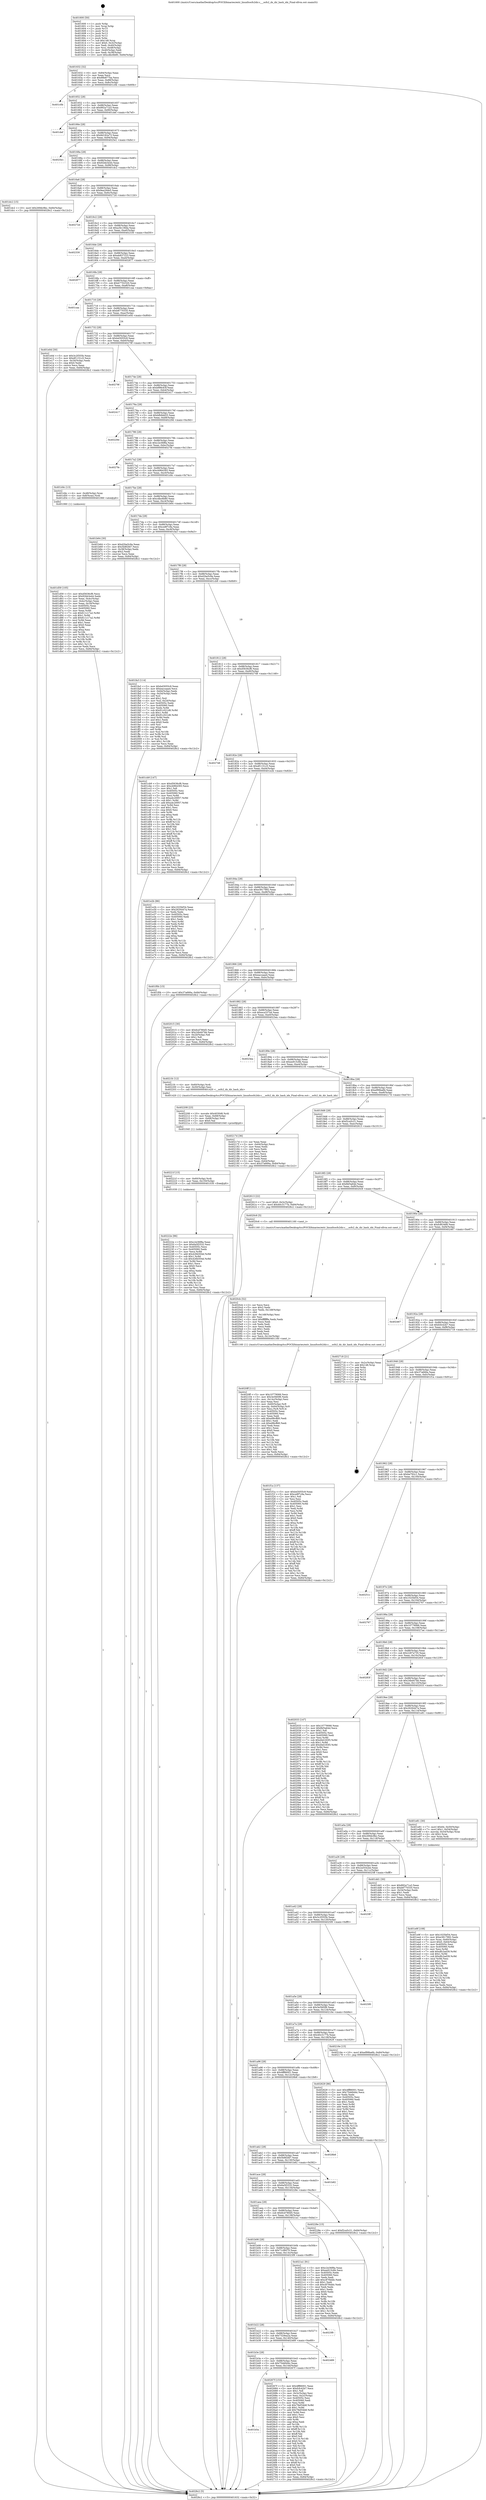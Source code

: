 digraph "0x401600" {
  label = "0x401600 (/mnt/c/Users/mathe/Desktop/tcc/POCII/binaries/extr_linuxfsocfs2dir.c___ocfs2_dx_dir_hash_idx_Final-ollvm.out::main(0))"
  labelloc = "t"
  node[shape=record]

  Entry [label="",width=0.3,height=0.3,shape=circle,fillcolor=black,style=filled]
  "0x401632" [label="{
     0x401632 [32]\l
     | [instrs]\l
     &nbsp;&nbsp;0x401632 \<+6\>: mov -0x84(%rbp),%eax\l
     &nbsp;&nbsp;0x401638 \<+2\>: mov %eax,%ecx\l
     &nbsp;&nbsp;0x40163a \<+6\>: sub $0x88e877ba,%ecx\l
     &nbsp;&nbsp;0x401640 \<+6\>: mov %eax,-0x88(%rbp)\l
     &nbsp;&nbsp;0x401646 \<+6\>: mov %ecx,-0x8c(%rbp)\l
     &nbsp;&nbsp;0x40164c \<+6\>: je 0000000000401c0b \<main+0x60b\>\l
  }"]
  "0x401c0b" [label="{
     0x401c0b\l
  }", style=dashed]
  "0x401652" [label="{
     0x401652 [28]\l
     | [instrs]\l
     &nbsp;&nbsp;0x401652 \<+5\>: jmp 0000000000401657 \<main+0x57\>\l
     &nbsp;&nbsp;0x401657 \<+6\>: mov -0x88(%rbp),%eax\l
     &nbsp;&nbsp;0x40165d \<+5\>: sub $0x892a71a3,%eax\l
     &nbsp;&nbsp;0x401662 \<+6\>: mov %eax,-0x90(%rbp)\l
     &nbsp;&nbsp;0x401668 \<+6\>: je 0000000000401def \<main+0x7ef\>\l
  }"]
  Exit [label="",width=0.3,height=0.3,shape=circle,fillcolor=black,style=filled,peripheries=2]
  "0x401def" [label="{
     0x401def\l
  }", style=dashed]
  "0x40166e" [label="{
     0x40166e [28]\l
     | [instrs]\l
     &nbsp;&nbsp;0x40166e \<+5\>: jmp 0000000000401673 \<main+0x73\>\l
     &nbsp;&nbsp;0x401673 \<+6\>: mov -0x88(%rbp),%eax\l
     &nbsp;&nbsp;0x401679 \<+5\>: sub $0x8d182a73,%eax\l
     &nbsp;&nbsp;0x40167e \<+6\>: mov %eax,-0x94(%rbp)\l
     &nbsp;&nbsp;0x401684 \<+6\>: je 00000000004025e1 \<main+0xfe1\>\l
  }"]
  "0x401b5a" [label="{
     0x401b5a\l
  }", style=dashed]
  "0x4025e1" [label="{
     0x4025e1\l
  }", style=dashed]
  "0x40168a" [label="{
     0x40168a [28]\l
     | [instrs]\l
     &nbsp;&nbsp;0x40168a \<+5\>: jmp 000000000040168f \<main+0x8f\>\l
     &nbsp;&nbsp;0x40168f \<+6\>: mov -0x88(%rbp),%eax\l
     &nbsp;&nbsp;0x401695 \<+5\>: sub $0x92bb3e44,%eax\l
     &nbsp;&nbsp;0x40169a \<+6\>: mov %eax,-0x98(%rbp)\l
     &nbsp;&nbsp;0x4016a0 \<+6\>: je 0000000000401dc2 \<main+0x7c2\>\l
  }"]
  "0x40267f" [label="{
     0x40267f [153]\l
     | [instrs]\l
     &nbsp;&nbsp;0x40267f \<+5\>: mov $0x4ff86001,%eax\l
     &nbsp;&nbsp;0x402684 \<+5\>: mov $0xfcfc42b7,%ecx\l
     &nbsp;&nbsp;0x402689 \<+2\>: mov $0x1,%dl\l
     &nbsp;&nbsp;0x40268b \<+3\>: mov -0x3c(%rbp),%esi\l
     &nbsp;&nbsp;0x40268e \<+3\>: mov %esi,-0x2c(%rbp)\l
     &nbsp;&nbsp;0x402691 \<+7\>: mov 0x40505c,%esi\l
     &nbsp;&nbsp;0x402698 \<+7\>: mov 0x405060,%edi\l
     &nbsp;&nbsp;0x40269f \<+3\>: mov %esi,%r8d\l
     &nbsp;&nbsp;0x4026a2 \<+7\>: sub $0x79ef34b8,%r8d\l
     &nbsp;&nbsp;0x4026a9 \<+4\>: sub $0x1,%r8d\l
     &nbsp;&nbsp;0x4026ad \<+7\>: add $0x79ef34b8,%r8d\l
     &nbsp;&nbsp;0x4026b4 \<+4\>: imul %r8d,%esi\l
     &nbsp;&nbsp;0x4026b8 \<+3\>: and $0x1,%esi\l
     &nbsp;&nbsp;0x4026bb \<+3\>: cmp $0x0,%esi\l
     &nbsp;&nbsp;0x4026be \<+4\>: sete %r9b\l
     &nbsp;&nbsp;0x4026c2 \<+3\>: cmp $0xa,%edi\l
     &nbsp;&nbsp;0x4026c5 \<+4\>: setl %r10b\l
     &nbsp;&nbsp;0x4026c9 \<+3\>: mov %r9b,%r11b\l
     &nbsp;&nbsp;0x4026cc \<+4\>: xor $0xff,%r11b\l
     &nbsp;&nbsp;0x4026d0 \<+3\>: mov %r10b,%bl\l
     &nbsp;&nbsp;0x4026d3 \<+3\>: xor $0xff,%bl\l
     &nbsp;&nbsp;0x4026d6 \<+3\>: xor $0x0,%dl\l
     &nbsp;&nbsp;0x4026d9 \<+3\>: mov %r11b,%r14b\l
     &nbsp;&nbsp;0x4026dc \<+4\>: and $0x0,%r14b\l
     &nbsp;&nbsp;0x4026e0 \<+3\>: and %dl,%r9b\l
     &nbsp;&nbsp;0x4026e3 \<+3\>: mov %bl,%r15b\l
     &nbsp;&nbsp;0x4026e6 \<+4\>: and $0x0,%r15b\l
     &nbsp;&nbsp;0x4026ea \<+3\>: and %dl,%r10b\l
     &nbsp;&nbsp;0x4026ed \<+3\>: or %r9b,%r14b\l
     &nbsp;&nbsp;0x4026f0 \<+3\>: or %r10b,%r15b\l
     &nbsp;&nbsp;0x4026f3 \<+3\>: xor %r15b,%r14b\l
     &nbsp;&nbsp;0x4026f6 \<+3\>: or %bl,%r11b\l
     &nbsp;&nbsp;0x4026f9 \<+4\>: xor $0xff,%r11b\l
     &nbsp;&nbsp;0x4026fd \<+3\>: or $0x0,%dl\l
     &nbsp;&nbsp;0x402700 \<+3\>: and %dl,%r11b\l
     &nbsp;&nbsp;0x402703 \<+3\>: or %r11b,%r14b\l
     &nbsp;&nbsp;0x402706 \<+4\>: test $0x1,%r14b\l
     &nbsp;&nbsp;0x40270a \<+3\>: cmovne %ecx,%eax\l
     &nbsp;&nbsp;0x40270d \<+6\>: mov %eax,-0x84(%rbp)\l
     &nbsp;&nbsp;0x402713 \<+5\>: jmp 00000000004028c2 \<main+0x12c2\>\l
  }"]
  "0x401dc2" [label="{
     0x401dc2 [15]\l
     | [instrs]\l
     &nbsp;&nbsp;0x401dc2 \<+10\>: movl $0x269dc9bc,-0x84(%rbp)\l
     &nbsp;&nbsp;0x401dcc \<+5\>: jmp 00000000004028c2 \<main+0x12c2\>\l
  }"]
  "0x4016a6" [label="{
     0x4016a6 [28]\l
     | [instrs]\l
     &nbsp;&nbsp;0x4016a6 \<+5\>: jmp 00000000004016ab \<main+0xab\>\l
     &nbsp;&nbsp;0x4016ab \<+6\>: mov -0x88(%rbp),%eax\l
     &nbsp;&nbsp;0x4016b1 \<+5\>: sub $0x9ea294e5,%eax\l
     &nbsp;&nbsp;0x4016b6 \<+6\>: mov %eax,-0x9c(%rbp)\l
     &nbsp;&nbsp;0x4016bc \<+6\>: je 000000000040272d \<main+0x112d\>\l
  }"]
  "0x401b3e" [label="{
     0x401b3e [28]\l
     | [instrs]\l
     &nbsp;&nbsp;0x401b3e \<+5\>: jmp 0000000000401b43 \<main+0x543\>\l
     &nbsp;&nbsp;0x401b43 \<+6\>: mov -0x88(%rbp),%eax\l
     &nbsp;&nbsp;0x401b49 \<+5\>: sub $0x75dd0d4c,%eax\l
     &nbsp;&nbsp;0x401b4e \<+6\>: mov %eax,-0x144(%rbp)\l
     &nbsp;&nbsp;0x401b54 \<+6\>: je 000000000040267f \<main+0x107f\>\l
  }"]
  "0x40272d" [label="{
     0x40272d\l
  }", style=dashed]
  "0x4016c2" [label="{
     0x4016c2 [28]\l
     | [instrs]\l
     &nbsp;&nbsp;0x4016c2 \<+5\>: jmp 00000000004016c7 \<main+0xc7\>\l
     &nbsp;&nbsp;0x4016c7 \<+6\>: mov -0x88(%rbp),%eax\l
     &nbsp;&nbsp;0x4016cd \<+5\>: sub $0xa3b136da,%eax\l
     &nbsp;&nbsp;0x4016d2 \<+6\>: mov %eax,-0xa0(%rbp)\l
     &nbsp;&nbsp;0x4016d8 \<+6\>: je 0000000000402330 \<main+0xd30\>\l
  }"]
  "0x402489" [label="{
     0x402489\l
  }", style=dashed]
  "0x402330" [label="{
     0x402330\l
  }", style=dashed]
  "0x4016de" [label="{
     0x4016de [28]\l
     | [instrs]\l
     &nbsp;&nbsp;0x4016de \<+5\>: jmp 00000000004016e3 \<main+0xe3\>\l
     &nbsp;&nbsp;0x4016e3 \<+6\>: mov -0x88(%rbp),%eax\l
     &nbsp;&nbsp;0x4016e9 \<+5\>: sub $0xab837223,%eax\l
     &nbsp;&nbsp;0x4016ee \<+6\>: mov %eax,-0xa4(%rbp)\l
     &nbsp;&nbsp;0x4016f4 \<+6\>: je 0000000000402877 \<main+0x1277\>\l
  }"]
  "0x401b22" [label="{
     0x401b22 [28]\l
     | [instrs]\l
     &nbsp;&nbsp;0x401b22 \<+5\>: jmp 0000000000401b27 \<main+0x527\>\l
     &nbsp;&nbsp;0x401b27 \<+6\>: mov -0x88(%rbp),%eax\l
     &nbsp;&nbsp;0x401b2d \<+5\>: sub $0x7329ea2a,%eax\l
     &nbsp;&nbsp;0x401b32 \<+6\>: mov %eax,-0x140(%rbp)\l
     &nbsp;&nbsp;0x401b38 \<+6\>: je 0000000000402489 \<main+0xe89\>\l
  }"]
  "0x402877" [label="{
     0x402877\l
  }", style=dashed]
  "0x4016fa" [label="{
     0x4016fa [28]\l
     | [instrs]\l
     &nbsp;&nbsp;0x4016fa \<+5\>: jmp 00000000004016ff \<main+0xff\>\l
     &nbsp;&nbsp;0x4016ff \<+6\>: mov -0x88(%rbp),%eax\l
     &nbsp;&nbsp;0x401705 \<+5\>: sub $0xb7702320,%eax\l
     &nbsp;&nbsp;0x40170a \<+6\>: mov %eax,-0xa8(%rbp)\l
     &nbsp;&nbsp;0x401710 \<+6\>: je 0000000000401caa \<main+0x6aa\>\l
  }"]
  "0x4023f9" [label="{
     0x4023f9\l
  }", style=dashed]
  "0x401caa" [label="{
     0x401caa\l
  }", style=dashed]
  "0x401716" [label="{
     0x401716 [28]\l
     | [instrs]\l
     &nbsp;&nbsp;0x401716 \<+5\>: jmp 000000000040171b \<main+0x11b\>\l
     &nbsp;&nbsp;0x40171b \<+6\>: mov -0x88(%rbp),%eax\l
     &nbsp;&nbsp;0x401721 \<+5\>: sub $0xb8770335,%eax\l
     &nbsp;&nbsp;0x401726 \<+6\>: mov %eax,-0xac(%rbp)\l
     &nbsp;&nbsp;0x40172c \<+6\>: je 0000000000401e0d \<main+0x80d\>\l
  }"]
  "0x40222e" [label="{
     0x40222e [96]\l
     | [instrs]\l
     &nbsp;&nbsp;0x40222e \<+5\>: mov $0xc2e36f8a,%eax\l
     &nbsp;&nbsp;0x402233 \<+5\>: mov $0x6a5f2532,%esi\l
     &nbsp;&nbsp;0x402238 \<+7\>: mov 0x40505c,%ecx\l
     &nbsp;&nbsp;0x40223f \<+7\>: mov 0x405060,%edx\l
     &nbsp;&nbsp;0x402246 \<+3\>: mov %ecx,%r8d\l
     &nbsp;&nbsp;0x402249 \<+7\>: add $0x426b504d,%r8d\l
     &nbsp;&nbsp;0x402250 \<+4\>: sub $0x1,%r8d\l
     &nbsp;&nbsp;0x402254 \<+7\>: sub $0x426b504d,%r8d\l
     &nbsp;&nbsp;0x40225b \<+4\>: imul %r8d,%ecx\l
     &nbsp;&nbsp;0x40225f \<+3\>: and $0x1,%ecx\l
     &nbsp;&nbsp;0x402262 \<+3\>: cmp $0x0,%ecx\l
     &nbsp;&nbsp;0x402265 \<+4\>: sete %r9b\l
     &nbsp;&nbsp;0x402269 \<+3\>: cmp $0xa,%edx\l
     &nbsp;&nbsp;0x40226c \<+4\>: setl %r10b\l
     &nbsp;&nbsp;0x402270 \<+3\>: mov %r9b,%r11b\l
     &nbsp;&nbsp;0x402273 \<+3\>: and %r10b,%r11b\l
     &nbsp;&nbsp;0x402276 \<+3\>: xor %r10b,%r9b\l
     &nbsp;&nbsp;0x402279 \<+3\>: or %r9b,%r11b\l
     &nbsp;&nbsp;0x40227c \<+4\>: test $0x1,%r11b\l
     &nbsp;&nbsp;0x402280 \<+3\>: cmovne %esi,%eax\l
     &nbsp;&nbsp;0x402283 \<+6\>: mov %eax,-0x84(%rbp)\l
     &nbsp;&nbsp;0x402289 \<+5\>: jmp 00000000004028c2 \<main+0x12c2\>\l
  }"]
  "0x401e0d" [label="{
     0x401e0d [30]\l
     | [instrs]\l
     &nbsp;&nbsp;0x401e0d \<+5\>: mov $0x3c2f355b,%eax\l
     &nbsp;&nbsp;0x401e12 \<+5\>: mov $0xdf1151c5,%ecx\l
     &nbsp;&nbsp;0x401e17 \<+3\>: mov -0x34(%rbp),%edx\l
     &nbsp;&nbsp;0x401e1a \<+3\>: cmp $0x0,%edx\l
     &nbsp;&nbsp;0x401e1d \<+3\>: cmove %ecx,%eax\l
     &nbsp;&nbsp;0x401e20 \<+6\>: mov %eax,-0x84(%rbp)\l
     &nbsp;&nbsp;0x401e26 \<+5\>: jmp 00000000004028c2 \<main+0x12c2\>\l
  }"]
  "0x401732" [label="{
     0x401732 [28]\l
     | [instrs]\l
     &nbsp;&nbsp;0x401732 \<+5\>: jmp 0000000000401737 \<main+0x137\>\l
     &nbsp;&nbsp;0x401737 \<+6\>: mov -0x88(%rbp),%eax\l
     &nbsp;&nbsp;0x40173d \<+5\>: sub $0xbd3055c9,%eax\l
     &nbsp;&nbsp;0x401742 \<+6\>: mov %eax,-0xb0(%rbp)\l
     &nbsp;&nbsp;0x401748 \<+6\>: je 000000000040279f \<main+0x119f\>\l
  }"]
  "0x40221f" [label="{
     0x40221f [15]\l
     | [instrs]\l
     &nbsp;&nbsp;0x40221f \<+4\>: mov -0x60(%rbp),%rdi\l
     &nbsp;&nbsp;0x402223 \<+6\>: mov %eax,-0x150(%rbp)\l
     &nbsp;&nbsp;0x402229 \<+5\>: call 0000000000401030 \<free@plt\>\l
     | [calls]\l
     &nbsp;&nbsp;0x401030 \{1\} (unknown)\l
  }"]
  "0x40279f" [label="{
     0x40279f\l
  }", style=dashed]
  "0x40174e" [label="{
     0x40174e [28]\l
     | [instrs]\l
     &nbsp;&nbsp;0x40174e \<+5\>: jmp 0000000000401753 \<main+0x153\>\l
     &nbsp;&nbsp;0x401753 \<+6\>: mov -0x88(%rbp),%eax\l
     &nbsp;&nbsp;0x401759 \<+5\>: sub $0xbf98c63f,%eax\l
     &nbsp;&nbsp;0x40175e \<+6\>: mov %eax,-0xb4(%rbp)\l
     &nbsp;&nbsp;0x401764 \<+6\>: je 0000000000402417 \<main+0xe17\>\l
  }"]
  "0x402208" [label="{
     0x402208 [23]\l
     | [instrs]\l
     &nbsp;&nbsp;0x402208 \<+10\>: movabs $0x4030d6,%rdi\l
     &nbsp;&nbsp;0x402212 \<+3\>: mov %eax,-0x68(%rbp)\l
     &nbsp;&nbsp;0x402215 \<+3\>: mov -0x68(%rbp),%esi\l
     &nbsp;&nbsp;0x402218 \<+2\>: mov $0x0,%al\l
     &nbsp;&nbsp;0x40221a \<+5\>: call 0000000000401040 \<printf@plt\>\l
     | [calls]\l
     &nbsp;&nbsp;0x401040 \{1\} (unknown)\l
  }"]
  "0x402417" [label="{
     0x402417\l
  }", style=dashed]
  "0x40176a" [label="{
     0x40176a [28]\l
     | [instrs]\l
     &nbsp;&nbsp;0x40176a \<+5\>: jmp 000000000040176f \<main+0x16f\>\l
     &nbsp;&nbsp;0x40176f \<+6\>: mov -0x88(%rbp),%eax\l
     &nbsp;&nbsp;0x401775 \<+5\>: sub $0xbfb9dd25,%eax\l
     &nbsp;&nbsp;0x40177a \<+6\>: mov %eax,-0xb8(%rbp)\l
     &nbsp;&nbsp;0x401780 \<+6\>: je 000000000040229d \<main+0xc9d\>\l
  }"]
  "0x401b06" [label="{
     0x401b06 [28]\l
     | [instrs]\l
     &nbsp;&nbsp;0x401b06 \<+5\>: jmp 0000000000401b0b \<main+0x50b\>\l
     &nbsp;&nbsp;0x401b0b \<+6\>: mov -0x88(%rbp),%eax\l
     &nbsp;&nbsp;0x401b11 \<+5\>: sub $0x71cf6070,%eax\l
     &nbsp;&nbsp;0x401b16 \<+6\>: mov %eax,-0x13c(%rbp)\l
     &nbsp;&nbsp;0x401b1c \<+6\>: je 00000000004023f9 \<main+0xdf9\>\l
  }"]
  "0x40229d" [label="{
     0x40229d\l
  }", style=dashed]
  "0x401786" [label="{
     0x401786 [28]\l
     | [instrs]\l
     &nbsp;&nbsp;0x401786 \<+5\>: jmp 000000000040178b \<main+0x18b\>\l
     &nbsp;&nbsp;0x40178b \<+6\>: mov -0x88(%rbp),%eax\l
     &nbsp;&nbsp;0x401791 \<+5\>: sub $0xc2e36f8a,%eax\l
     &nbsp;&nbsp;0x401796 \<+6\>: mov %eax,-0xbc(%rbp)\l
     &nbsp;&nbsp;0x40179c \<+6\>: je 00000000004027fe \<main+0x11fe\>\l
  }"]
  "0x4021a1" [label="{
     0x4021a1 [91]\l
     | [instrs]\l
     &nbsp;&nbsp;0x4021a1 \<+5\>: mov $0xc2e36f8a,%eax\l
     &nbsp;&nbsp;0x4021a6 \<+5\>: mov $0xee915c6b,%ecx\l
     &nbsp;&nbsp;0x4021ab \<+7\>: mov 0x40505c,%edx\l
     &nbsp;&nbsp;0x4021b2 \<+7\>: mov 0x405060,%esi\l
     &nbsp;&nbsp;0x4021b9 \<+2\>: mov %edx,%edi\l
     &nbsp;&nbsp;0x4021bb \<+6\>: add $0xc87f4ddc,%edi\l
     &nbsp;&nbsp;0x4021c1 \<+3\>: sub $0x1,%edi\l
     &nbsp;&nbsp;0x4021c4 \<+6\>: sub $0xc87f4ddc,%edi\l
     &nbsp;&nbsp;0x4021ca \<+3\>: imul %edi,%edx\l
     &nbsp;&nbsp;0x4021cd \<+3\>: and $0x1,%edx\l
     &nbsp;&nbsp;0x4021d0 \<+3\>: cmp $0x0,%edx\l
     &nbsp;&nbsp;0x4021d3 \<+4\>: sete %r8b\l
     &nbsp;&nbsp;0x4021d7 \<+3\>: cmp $0xa,%esi\l
     &nbsp;&nbsp;0x4021da \<+4\>: setl %r9b\l
     &nbsp;&nbsp;0x4021de \<+3\>: mov %r8b,%r10b\l
     &nbsp;&nbsp;0x4021e1 \<+3\>: and %r9b,%r10b\l
     &nbsp;&nbsp;0x4021e4 \<+3\>: xor %r9b,%r8b\l
     &nbsp;&nbsp;0x4021e7 \<+3\>: or %r8b,%r10b\l
     &nbsp;&nbsp;0x4021ea \<+4\>: test $0x1,%r10b\l
     &nbsp;&nbsp;0x4021ee \<+3\>: cmovne %ecx,%eax\l
     &nbsp;&nbsp;0x4021f1 \<+6\>: mov %eax,-0x84(%rbp)\l
     &nbsp;&nbsp;0x4021f7 \<+5\>: jmp 00000000004028c2 \<main+0x12c2\>\l
  }"]
  "0x4027fe" [label="{
     0x4027fe\l
  }", style=dashed]
  "0x4017a2" [label="{
     0x4017a2 [28]\l
     | [instrs]\l
     &nbsp;&nbsp;0x4017a2 \<+5\>: jmp 00000000004017a7 \<main+0x1a7\>\l
     &nbsp;&nbsp;0x4017a7 \<+6\>: mov -0x88(%rbp),%eax\l
     &nbsp;&nbsp;0x4017ad \<+5\>: sub $0xcb964393,%eax\l
     &nbsp;&nbsp;0x4017b2 \<+6\>: mov %eax,-0xc0(%rbp)\l
     &nbsp;&nbsp;0x4017b8 \<+6\>: je 0000000000401d4c \<main+0x74c\>\l
  }"]
  "0x401aea" [label="{
     0x401aea [28]\l
     | [instrs]\l
     &nbsp;&nbsp;0x401aea \<+5\>: jmp 0000000000401aef \<main+0x4ef\>\l
     &nbsp;&nbsp;0x401aef \<+6\>: mov -0x88(%rbp),%eax\l
     &nbsp;&nbsp;0x401af5 \<+5\>: sub $0x6cd780d5,%eax\l
     &nbsp;&nbsp;0x401afa \<+6\>: mov %eax,-0x138(%rbp)\l
     &nbsp;&nbsp;0x401b00 \<+6\>: je 00000000004021a1 \<main+0xba1\>\l
  }"]
  "0x401d4c" [label="{
     0x401d4c [13]\l
     | [instrs]\l
     &nbsp;&nbsp;0x401d4c \<+4\>: mov -0x48(%rbp),%rax\l
     &nbsp;&nbsp;0x401d50 \<+4\>: mov 0x8(%rax),%rdi\l
     &nbsp;&nbsp;0x401d54 \<+5\>: call 0000000000401060 \<atoi@plt\>\l
     | [calls]\l
     &nbsp;&nbsp;0x401060 \{1\} (unknown)\l
  }"]
  "0x4017be" [label="{
     0x4017be [28]\l
     | [instrs]\l
     &nbsp;&nbsp;0x4017be \<+5\>: jmp 00000000004017c3 \<main+0x1c3\>\l
     &nbsp;&nbsp;0x4017c3 \<+6\>: mov -0x88(%rbp),%eax\l
     &nbsp;&nbsp;0x4017c9 \<+5\>: sub $0xcdbc6b80,%eax\l
     &nbsp;&nbsp;0x4017ce \<+6\>: mov %eax,-0xc4(%rbp)\l
     &nbsp;&nbsp;0x4017d4 \<+6\>: je 0000000000401b64 \<main+0x564\>\l
  }"]
  "0x40228e" [label="{
     0x40228e [15]\l
     | [instrs]\l
     &nbsp;&nbsp;0x40228e \<+10\>: movl $0xf2ca5c21,-0x84(%rbp)\l
     &nbsp;&nbsp;0x402298 \<+5\>: jmp 00000000004028c2 \<main+0x12c2\>\l
  }"]
  "0x401b64" [label="{
     0x401b64 [30]\l
     | [instrs]\l
     &nbsp;&nbsp;0x401b64 \<+5\>: mov $0xd2be5c9a,%eax\l
     &nbsp;&nbsp;0x401b69 \<+5\>: mov $0x5b8f2fd7,%ecx\l
     &nbsp;&nbsp;0x401b6e \<+3\>: mov -0x38(%rbp),%edx\l
     &nbsp;&nbsp;0x401b71 \<+3\>: cmp $0x2,%edx\l
     &nbsp;&nbsp;0x401b74 \<+3\>: cmovne %ecx,%eax\l
     &nbsp;&nbsp;0x401b77 \<+6\>: mov %eax,-0x84(%rbp)\l
     &nbsp;&nbsp;0x401b7d \<+5\>: jmp 00000000004028c2 \<main+0x12c2\>\l
  }"]
  "0x4017da" [label="{
     0x4017da [28]\l
     | [instrs]\l
     &nbsp;&nbsp;0x4017da \<+5\>: jmp 00000000004017df \<main+0x1df\>\l
     &nbsp;&nbsp;0x4017df \<+6\>: mov -0x88(%rbp),%eax\l
     &nbsp;&nbsp;0x4017e5 \<+5\>: sub $0xce8f7c9a,%eax\l
     &nbsp;&nbsp;0x4017ea \<+6\>: mov %eax,-0xc8(%rbp)\l
     &nbsp;&nbsp;0x4017f0 \<+6\>: je 0000000000401fa3 \<main+0x9a3\>\l
  }"]
  "0x4028c2" [label="{
     0x4028c2 [5]\l
     | [instrs]\l
     &nbsp;&nbsp;0x4028c2 \<+5\>: jmp 0000000000401632 \<main+0x32\>\l
  }"]
  "0x401600" [label="{
     0x401600 [50]\l
     | [instrs]\l
     &nbsp;&nbsp;0x401600 \<+1\>: push %rbp\l
     &nbsp;&nbsp;0x401601 \<+3\>: mov %rsp,%rbp\l
     &nbsp;&nbsp;0x401604 \<+2\>: push %r15\l
     &nbsp;&nbsp;0x401606 \<+2\>: push %r14\l
     &nbsp;&nbsp;0x401608 \<+2\>: push %r13\l
     &nbsp;&nbsp;0x40160a \<+2\>: push %r12\l
     &nbsp;&nbsp;0x40160c \<+1\>: push %rbx\l
     &nbsp;&nbsp;0x40160d \<+7\>: sub $0x148,%rsp\l
     &nbsp;&nbsp;0x401614 \<+7\>: movl $0x0,-0x3c(%rbp)\l
     &nbsp;&nbsp;0x40161b \<+3\>: mov %edi,-0x40(%rbp)\l
     &nbsp;&nbsp;0x40161e \<+4\>: mov %rsi,-0x48(%rbp)\l
     &nbsp;&nbsp;0x401622 \<+3\>: mov -0x40(%rbp),%edi\l
     &nbsp;&nbsp;0x401625 \<+3\>: mov %edi,-0x38(%rbp)\l
     &nbsp;&nbsp;0x401628 \<+10\>: movl $0xcdbc6b80,-0x84(%rbp)\l
  }"]
  "0x401ace" [label="{
     0x401ace [28]\l
     | [instrs]\l
     &nbsp;&nbsp;0x401ace \<+5\>: jmp 0000000000401ad3 \<main+0x4d3\>\l
     &nbsp;&nbsp;0x401ad3 \<+6\>: mov -0x88(%rbp),%eax\l
     &nbsp;&nbsp;0x401ad9 \<+5\>: sub $0x6a5f2532,%eax\l
     &nbsp;&nbsp;0x401ade \<+6\>: mov %eax,-0x134(%rbp)\l
     &nbsp;&nbsp;0x401ae4 \<+6\>: je 000000000040228e \<main+0xc8e\>\l
  }"]
  "0x401fa3" [label="{
     0x401fa3 [114]\l
     | [instrs]\l
     &nbsp;&nbsp;0x401fa3 \<+5\>: mov $0xbd3055c9,%eax\l
     &nbsp;&nbsp;0x401fa8 \<+5\>: mov $0xeaccaaa4,%ecx\l
     &nbsp;&nbsp;0x401fad \<+3\>: mov -0x64(%rbp),%edx\l
     &nbsp;&nbsp;0x401fb0 \<+3\>: cmp -0x54(%rbp),%edx\l
     &nbsp;&nbsp;0x401fb3 \<+4\>: setl %sil\l
     &nbsp;&nbsp;0x401fb7 \<+4\>: and $0x1,%sil\l
     &nbsp;&nbsp;0x401fbb \<+4\>: mov %sil,-0x2d(%rbp)\l
     &nbsp;&nbsp;0x401fbf \<+7\>: mov 0x40505c,%edx\l
     &nbsp;&nbsp;0x401fc6 \<+7\>: mov 0x405060,%edi\l
     &nbsp;&nbsp;0x401fcd \<+3\>: mov %edx,%r8d\l
     &nbsp;&nbsp;0x401fd0 \<+7\>: sub $0x91c021d6,%r8d\l
     &nbsp;&nbsp;0x401fd7 \<+4\>: sub $0x1,%r8d\l
     &nbsp;&nbsp;0x401fdb \<+7\>: add $0x91c021d6,%r8d\l
     &nbsp;&nbsp;0x401fe2 \<+4\>: imul %r8d,%edx\l
     &nbsp;&nbsp;0x401fe6 \<+3\>: and $0x1,%edx\l
     &nbsp;&nbsp;0x401fe9 \<+3\>: cmp $0x0,%edx\l
     &nbsp;&nbsp;0x401fec \<+4\>: sete %sil\l
     &nbsp;&nbsp;0x401ff0 \<+3\>: cmp $0xa,%edi\l
     &nbsp;&nbsp;0x401ff3 \<+4\>: setl %r9b\l
     &nbsp;&nbsp;0x401ff7 \<+3\>: mov %sil,%r10b\l
     &nbsp;&nbsp;0x401ffa \<+3\>: and %r9b,%r10b\l
     &nbsp;&nbsp;0x401ffd \<+3\>: xor %r9b,%sil\l
     &nbsp;&nbsp;0x402000 \<+3\>: or %sil,%r10b\l
     &nbsp;&nbsp;0x402003 \<+4\>: test $0x1,%r10b\l
     &nbsp;&nbsp;0x402007 \<+3\>: cmovne %ecx,%eax\l
     &nbsp;&nbsp;0x40200a \<+6\>: mov %eax,-0x84(%rbp)\l
     &nbsp;&nbsp;0x402010 \<+5\>: jmp 00000000004028c2 \<main+0x12c2\>\l
  }"]
  "0x4017f6" [label="{
     0x4017f6 [28]\l
     | [instrs]\l
     &nbsp;&nbsp;0x4017f6 \<+5\>: jmp 00000000004017fb \<main+0x1fb\>\l
     &nbsp;&nbsp;0x4017fb \<+6\>: mov -0x88(%rbp),%eax\l
     &nbsp;&nbsp;0x401801 \<+5\>: sub $0xd2be5c9a,%eax\l
     &nbsp;&nbsp;0x401806 \<+6\>: mov %eax,-0xcc(%rbp)\l
     &nbsp;&nbsp;0x40180c \<+6\>: je 0000000000401cb9 \<main+0x6b9\>\l
  }"]
  "0x401b82" [label="{
     0x401b82\l
  }", style=dashed]
  "0x401cb9" [label="{
     0x401cb9 [147]\l
     | [instrs]\l
     &nbsp;&nbsp;0x401cb9 \<+5\>: mov $0xd5636cf6,%eax\l
     &nbsp;&nbsp;0x401cbe \<+5\>: mov $0xcb964393,%ecx\l
     &nbsp;&nbsp;0x401cc3 \<+2\>: mov $0x1,%dl\l
     &nbsp;&nbsp;0x401cc5 \<+7\>: mov 0x40505c,%esi\l
     &nbsp;&nbsp;0x401ccc \<+7\>: mov 0x405060,%edi\l
     &nbsp;&nbsp;0x401cd3 \<+3\>: mov %esi,%r8d\l
     &nbsp;&nbsp;0x401cd6 \<+7\>: sub $0xa4c26957,%r8d\l
     &nbsp;&nbsp;0x401cdd \<+4\>: sub $0x1,%r8d\l
     &nbsp;&nbsp;0x401ce1 \<+7\>: add $0xa4c26957,%r8d\l
     &nbsp;&nbsp;0x401ce8 \<+4\>: imul %r8d,%esi\l
     &nbsp;&nbsp;0x401cec \<+3\>: and $0x1,%esi\l
     &nbsp;&nbsp;0x401cef \<+3\>: cmp $0x0,%esi\l
     &nbsp;&nbsp;0x401cf2 \<+4\>: sete %r9b\l
     &nbsp;&nbsp;0x401cf6 \<+3\>: cmp $0xa,%edi\l
     &nbsp;&nbsp;0x401cf9 \<+4\>: setl %r10b\l
     &nbsp;&nbsp;0x401cfd \<+3\>: mov %r9b,%r11b\l
     &nbsp;&nbsp;0x401d00 \<+4\>: xor $0xff,%r11b\l
     &nbsp;&nbsp;0x401d04 \<+3\>: mov %r10b,%bl\l
     &nbsp;&nbsp;0x401d07 \<+3\>: xor $0xff,%bl\l
     &nbsp;&nbsp;0x401d0a \<+3\>: xor $0x1,%dl\l
     &nbsp;&nbsp;0x401d0d \<+3\>: mov %r11b,%r14b\l
     &nbsp;&nbsp;0x401d10 \<+4\>: and $0xff,%r14b\l
     &nbsp;&nbsp;0x401d14 \<+3\>: and %dl,%r9b\l
     &nbsp;&nbsp;0x401d17 \<+3\>: mov %bl,%r15b\l
     &nbsp;&nbsp;0x401d1a \<+4\>: and $0xff,%r15b\l
     &nbsp;&nbsp;0x401d1e \<+3\>: and %dl,%r10b\l
     &nbsp;&nbsp;0x401d21 \<+3\>: or %r9b,%r14b\l
     &nbsp;&nbsp;0x401d24 \<+3\>: or %r10b,%r15b\l
     &nbsp;&nbsp;0x401d27 \<+3\>: xor %r15b,%r14b\l
     &nbsp;&nbsp;0x401d2a \<+3\>: or %bl,%r11b\l
     &nbsp;&nbsp;0x401d2d \<+4\>: xor $0xff,%r11b\l
     &nbsp;&nbsp;0x401d31 \<+3\>: or $0x1,%dl\l
     &nbsp;&nbsp;0x401d34 \<+3\>: and %dl,%r11b\l
     &nbsp;&nbsp;0x401d37 \<+3\>: or %r11b,%r14b\l
     &nbsp;&nbsp;0x401d3a \<+4\>: test $0x1,%r14b\l
     &nbsp;&nbsp;0x401d3e \<+3\>: cmovne %ecx,%eax\l
     &nbsp;&nbsp;0x401d41 \<+6\>: mov %eax,-0x84(%rbp)\l
     &nbsp;&nbsp;0x401d47 \<+5\>: jmp 00000000004028c2 \<main+0x12c2\>\l
  }"]
  "0x401812" [label="{
     0x401812 [28]\l
     | [instrs]\l
     &nbsp;&nbsp;0x401812 \<+5\>: jmp 0000000000401817 \<main+0x217\>\l
     &nbsp;&nbsp;0x401817 \<+6\>: mov -0x88(%rbp),%eax\l
     &nbsp;&nbsp;0x40181d \<+5\>: sub $0xd5636cf6,%eax\l
     &nbsp;&nbsp;0x401822 \<+6\>: mov %eax,-0xd0(%rbp)\l
     &nbsp;&nbsp;0x401828 \<+6\>: je 0000000000402748 \<main+0x1148\>\l
  }"]
  "0x401d59" [label="{
     0x401d59 [105]\l
     | [instrs]\l
     &nbsp;&nbsp;0x401d59 \<+5\>: mov $0xd5636cf6,%ecx\l
     &nbsp;&nbsp;0x401d5e \<+5\>: mov $0x92bb3e44,%edx\l
     &nbsp;&nbsp;0x401d63 \<+3\>: mov %eax,-0x4c(%rbp)\l
     &nbsp;&nbsp;0x401d66 \<+3\>: mov -0x4c(%rbp),%eax\l
     &nbsp;&nbsp;0x401d69 \<+3\>: mov %eax,-0x34(%rbp)\l
     &nbsp;&nbsp;0x401d6c \<+7\>: mov 0x40505c,%eax\l
     &nbsp;&nbsp;0x401d73 \<+7\>: mov 0x405060,%esi\l
     &nbsp;&nbsp;0x401d7a \<+3\>: mov %eax,%r8d\l
     &nbsp;&nbsp;0x401d7d \<+7\>: sub $0x611c17a2,%r8d\l
     &nbsp;&nbsp;0x401d84 \<+4\>: sub $0x1,%r8d\l
     &nbsp;&nbsp;0x401d88 \<+7\>: add $0x611c17a2,%r8d\l
     &nbsp;&nbsp;0x401d8f \<+4\>: imul %r8d,%eax\l
     &nbsp;&nbsp;0x401d93 \<+3\>: and $0x1,%eax\l
     &nbsp;&nbsp;0x401d96 \<+3\>: cmp $0x0,%eax\l
     &nbsp;&nbsp;0x401d99 \<+4\>: sete %r9b\l
     &nbsp;&nbsp;0x401d9d \<+3\>: cmp $0xa,%esi\l
     &nbsp;&nbsp;0x401da0 \<+4\>: setl %r10b\l
     &nbsp;&nbsp;0x401da4 \<+3\>: mov %r9b,%r11b\l
     &nbsp;&nbsp;0x401da7 \<+3\>: and %r10b,%r11b\l
     &nbsp;&nbsp;0x401daa \<+3\>: xor %r10b,%r9b\l
     &nbsp;&nbsp;0x401dad \<+3\>: or %r9b,%r11b\l
     &nbsp;&nbsp;0x401db0 \<+4\>: test $0x1,%r11b\l
     &nbsp;&nbsp;0x401db4 \<+3\>: cmovne %edx,%ecx\l
     &nbsp;&nbsp;0x401db7 \<+6\>: mov %ecx,-0x84(%rbp)\l
     &nbsp;&nbsp;0x401dbd \<+5\>: jmp 00000000004028c2 \<main+0x12c2\>\l
  }"]
  "0x401ab2" [label="{
     0x401ab2 [28]\l
     | [instrs]\l
     &nbsp;&nbsp;0x401ab2 \<+5\>: jmp 0000000000401ab7 \<main+0x4b7\>\l
     &nbsp;&nbsp;0x401ab7 \<+6\>: mov -0x88(%rbp),%eax\l
     &nbsp;&nbsp;0x401abd \<+5\>: sub $0x5b8f2fd7,%eax\l
     &nbsp;&nbsp;0x401ac2 \<+6\>: mov %eax,-0x130(%rbp)\l
     &nbsp;&nbsp;0x401ac8 \<+6\>: je 0000000000401b82 \<main+0x582\>\l
  }"]
  "0x402748" [label="{
     0x402748\l
  }", style=dashed]
  "0x40182e" [label="{
     0x40182e [28]\l
     | [instrs]\l
     &nbsp;&nbsp;0x40182e \<+5\>: jmp 0000000000401833 \<main+0x233\>\l
     &nbsp;&nbsp;0x401833 \<+6\>: mov -0x88(%rbp),%eax\l
     &nbsp;&nbsp;0x401839 \<+5\>: sub $0xdf1151c5,%eax\l
     &nbsp;&nbsp;0x40183e \<+6\>: mov %eax,-0xd4(%rbp)\l
     &nbsp;&nbsp;0x401844 \<+6\>: je 0000000000401e2b \<main+0x82b\>\l
  }"]
  "0x4028b8" [label="{
     0x4028b8\l
  }", style=dashed]
  "0x401e2b" [label="{
     0x401e2b [86]\l
     | [instrs]\l
     &nbsp;&nbsp;0x401e2b \<+5\>: mov $0x1025bf34,%eax\l
     &nbsp;&nbsp;0x401e30 \<+5\>: mov $0x2626447a,%ecx\l
     &nbsp;&nbsp;0x401e35 \<+2\>: xor %edx,%edx\l
     &nbsp;&nbsp;0x401e37 \<+7\>: mov 0x40505c,%esi\l
     &nbsp;&nbsp;0x401e3e \<+7\>: mov 0x405060,%edi\l
     &nbsp;&nbsp;0x401e45 \<+3\>: sub $0x1,%edx\l
     &nbsp;&nbsp;0x401e48 \<+3\>: mov %esi,%r8d\l
     &nbsp;&nbsp;0x401e4b \<+3\>: add %edx,%r8d\l
     &nbsp;&nbsp;0x401e4e \<+4\>: imul %r8d,%esi\l
     &nbsp;&nbsp;0x401e52 \<+3\>: and $0x1,%esi\l
     &nbsp;&nbsp;0x401e55 \<+3\>: cmp $0x0,%esi\l
     &nbsp;&nbsp;0x401e58 \<+4\>: sete %r9b\l
     &nbsp;&nbsp;0x401e5c \<+3\>: cmp $0xa,%edi\l
     &nbsp;&nbsp;0x401e5f \<+4\>: setl %r10b\l
     &nbsp;&nbsp;0x401e63 \<+3\>: mov %r9b,%r11b\l
     &nbsp;&nbsp;0x401e66 \<+3\>: and %r10b,%r11b\l
     &nbsp;&nbsp;0x401e69 \<+3\>: xor %r10b,%r9b\l
     &nbsp;&nbsp;0x401e6c \<+3\>: or %r9b,%r11b\l
     &nbsp;&nbsp;0x401e6f \<+4\>: test $0x1,%r11b\l
     &nbsp;&nbsp;0x401e73 \<+3\>: cmovne %ecx,%eax\l
     &nbsp;&nbsp;0x401e76 \<+6\>: mov %eax,-0x84(%rbp)\l
     &nbsp;&nbsp;0x401e7c \<+5\>: jmp 00000000004028c2 \<main+0x12c2\>\l
  }"]
  "0x40184a" [label="{
     0x40184a [28]\l
     | [instrs]\l
     &nbsp;&nbsp;0x40184a \<+5\>: jmp 000000000040184f \<main+0x24f\>\l
     &nbsp;&nbsp;0x40184f \<+6\>: mov -0x88(%rbp),%eax\l
     &nbsp;&nbsp;0x401855 \<+5\>: sub $0xe3817992,%eax\l
     &nbsp;&nbsp;0x40185a \<+6\>: mov %eax,-0xd8(%rbp)\l
     &nbsp;&nbsp;0x401860 \<+6\>: je 0000000000401f0b \<main+0x90b\>\l
  }"]
  "0x401a96" [label="{
     0x401a96 [28]\l
     | [instrs]\l
     &nbsp;&nbsp;0x401a96 \<+5\>: jmp 0000000000401a9b \<main+0x49b\>\l
     &nbsp;&nbsp;0x401a9b \<+6\>: mov -0x88(%rbp),%eax\l
     &nbsp;&nbsp;0x401aa1 \<+5\>: sub $0x4ff86001,%eax\l
     &nbsp;&nbsp;0x401aa6 \<+6\>: mov %eax,-0x12c(%rbp)\l
     &nbsp;&nbsp;0x401aac \<+6\>: je 00000000004028b8 \<main+0x12b8\>\l
  }"]
  "0x401f0b" [label="{
     0x401f0b [15]\l
     | [instrs]\l
     &nbsp;&nbsp;0x401f0b \<+10\>: movl $0x37a666a,-0x84(%rbp)\l
     &nbsp;&nbsp;0x401f15 \<+5\>: jmp 00000000004028c2 \<main+0x12c2\>\l
  }"]
  "0x401866" [label="{
     0x401866 [28]\l
     | [instrs]\l
     &nbsp;&nbsp;0x401866 \<+5\>: jmp 000000000040186b \<main+0x26b\>\l
     &nbsp;&nbsp;0x40186b \<+6\>: mov -0x88(%rbp),%eax\l
     &nbsp;&nbsp;0x401871 \<+5\>: sub $0xeaccaaa4,%eax\l
     &nbsp;&nbsp;0x401876 \<+6\>: mov %eax,-0xdc(%rbp)\l
     &nbsp;&nbsp;0x40187c \<+6\>: je 0000000000402015 \<main+0xa15\>\l
  }"]
  "0x402629" [label="{
     0x402629 [86]\l
     | [instrs]\l
     &nbsp;&nbsp;0x402629 \<+5\>: mov $0x4ff86001,%eax\l
     &nbsp;&nbsp;0x40262e \<+5\>: mov $0x75dd0d4c,%ecx\l
     &nbsp;&nbsp;0x402633 \<+2\>: xor %edx,%edx\l
     &nbsp;&nbsp;0x402635 \<+7\>: mov 0x40505c,%esi\l
     &nbsp;&nbsp;0x40263c \<+7\>: mov 0x405060,%edi\l
     &nbsp;&nbsp;0x402643 \<+3\>: sub $0x1,%edx\l
     &nbsp;&nbsp;0x402646 \<+3\>: mov %esi,%r8d\l
     &nbsp;&nbsp;0x402649 \<+3\>: add %edx,%r8d\l
     &nbsp;&nbsp;0x40264c \<+4\>: imul %r8d,%esi\l
     &nbsp;&nbsp;0x402650 \<+3\>: and $0x1,%esi\l
     &nbsp;&nbsp;0x402653 \<+3\>: cmp $0x0,%esi\l
     &nbsp;&nbsp;0x402656 \<+4\>: sete %r9b\l
     &nbsp;&nbsp;0x40265a \<+3\>: cmp $0xa,%edi\l
     &nbsp;&nbsp;0x40265d \<+4\>: setl %r10b\l
     &nbsp;&nbsp;0x402661 \<+3\>: mov %r9b,%r11b\l
     &nbsp;&nbsp;0x402664 \<+3\>: and %r10b,%r11b\l
     &nbsp;&nbsp;0x402667 \<+3\>: xor %r10b,%r9b\l
     &nbsp;&nbsp;0x40266a \<+3\>: or %r9b,%r11b\l
     &nbsp;&nbsp;0x40266d \<+4\>: test $0x1,%r11b\l
     &nbsp;&nbsp;0x402671 \<+3\>: cmovne %ecx,%eax\l
     &nbsp;&nbsp;0x402674 \<+6\>: mov %eax,-0x84(%rbp)\l
     &nbsp;&nbsp;0x40267a \<+5\>: jmp 00000000004028c2 \<main+0x12c2\>\l
  }"]
  "0x402015" [label="{
     0x402015 [30]\l
     | [instrs]\l
     &nbsp;&nbsp;0x402015 \<+5\>: mov $0x6cd780d5,%eax\l
     &nbsp;&nbsp;0x40201a \<+5\>: mov $0x24bd47bb,%ecx\l
     &nbsp;&nbsp;0x40201f \<+3\>: mov -0x2d(%rbp),%dl\l
     &nbsp;&nbsp;0x402022 \<+3\>: test $0x1,%dl\l
     &nbsp;&nbsp;0x402025 \<+3\>: cmovne %ecx,%eax\l
     &nbsp;&nbsp;0x402028 \<+6\>: mov %eax,-0x84(%rbp)\l
     &nbsp;&nbsp;0x40202e \<+5\>: jmp 00000000004028c2 \<main+0x12c2\>\l
  }"]
  "0x401882" [label="{
     0x401882 [28]\l
     | [instrs]\l
     &nbsp;&nbsp;0x401882 \<+5\>: jmp 0000000000401887 \<main+0x287\>\l
     &nbsp;&nbsp;0x401887 \<+6\>: mov -0x88(%rbp),%eax\l
     &nbsp;&nbsp;0x40188d \<+5\>: sub $0xeca337a4,%eax\l
     &nbsp;&nbsp;0x401892 \<+6\>: mov %eax,-0xe0(%rbp)\l
     &nbsp;&nbsp;0x401898 \<+6\>: je 00000000004023ea \<main+0xdea\>\l
  }"]
  "0x401a7a" [label="{
     0x401a7a [28]\l
     | [instrs]\l
     &nbsp;&nbsp;0x401a7a \<+5\>: jmp 0000000000401a7f \<main+0x47f\>\l
     &nbsp;&nbsp;0x401a7f \<+6\>: mov -0x88(%rbp),%eax\l
     &nbsp;&nbsp;0x401a85 \<+5\>: sub $0x40c3177b,%eax\l
     &nbsp;&nbsp;0x401a8a \<+6\>: mov %eax,-0x128(%rbp)\l
     &nbsp;&nbsp;0x401a90 \<+6\>: je 0000000000402629 \<main+0x1029\>\l
  }"]
  "0x4023ea" [label="{
     0x4023ea\l
  }", style=dashed]
  "0x40189e" [label="{
     0x40189e [28]\l
     | [instrs]\l
     &nbsp;&nbsp;0x40189e \<+5\>: jmp 00000000004018a3 \<main+0x2a3\>\l
     &nbsp;&nbsp;0x4018a3 \<+6\>: mov -0x88(%rbp),%eax\l
     &nbsp;&nbsp;0x4018a9 \<+5\>: sub $0xee915c6b,%eax\l
     &nbsp;&nbsp;0x4018ae \<+6\>: mov %eax,-0xe4(%rbp)\l
     &nbsp;&nbsp;0x4018b4 \<+6\>: je 00000000004021fc \<main+0xbfc\>\l
  }"]
  "0x40216e" [label="{
     0x40216e [15]\l
     | [instrs]\l
     &nbsp;&nbsp;0x40216e \<+10\>: movl $0xef99ba6b,-0x84(%rbp)\l
     &nbsp;&nbsp;0x402178 \<+5\>: jmp 00000000004028c2 \<main+0x12c2\>\l
  }"]
  "0x4021fc" [label="{
     0x4021fc [12]\l
     | [instrs]\l
     &nbsp;&nbsp;0x4021fc \<+4\>: mov -0x60(%rbp),%rdi\l
     &nbsp;&nbsp;0x402200 \<+3\>: mov -0x50(%rbp),%esi\l
     &nbsp;&nbsp;0x402203 \<+5\>: call 0000000000401420 \<__ocfs2_dx_dir_hash_idx\>\l
     | [calls]\l
     &nbsp;&nbsp;0x401420 \{1\} (/mnt/c/Users/mathe/Desktop/tcc/POCII/binaries/extr_linuxfsocfs2dir.c___ocfs2_dx_dir_hash_idx_Final-ollvm.out::__ocfs2_dx_dir_hash_idx)\l
  }"]
  "0x4018ba" [label="{
     0x4018ba [28]\l
     | [instrs]\l
     &nbsp;&nbsp;0x4018ba \<+5\>: jmp 00000000004018bf \<main+0x2bf\>\l
     &nbsp;&nbsp;0x4018bf \<+6\>: mov -0x88(%rbp),%eax\l
     &nbsp;&nbsp;0x4018c5 \<+5\>: sub $0xef99ba6b,%eax\l
     &nbsp;&nbsp;0x4018ca \<+6\>: mov %eax,-0xe8(%rbp)\l
     &nbsp;&nbsp;0x4018d0 \<+6\>: je 000000000040217d \<main+0xb7d\>\l
  }"]
  "0x401a5e" [label="{
     0x401a5e [28]\l
     | [instrs]\l
     &nbsp;&nbsp;0x401a5e \<+5\>: jmp 0000000000401a63 \<main+0x463\>\l
     &nbsp;&nbsp;0x401a63 \<+6\>: mov -0x88(%rbp),%eax\l
     &nbsp;&nbsp;0x401a69 \<+5\>: sub $0x3e5fd5f6,%eax\l
     &nbsp;&nbsp;0x401a6e \<+6\>: mov %eax,-0x124(%rbp)\l
     &nbsp;&nbsp;0x401a74 \<+6\>: je 000000000040216e \<main+0xb6e\>\l
  }"]
  "0x40217d" [label="{
     0x40217d [36]\l
     | [instrs]\l
     &nbsp;&nbsp;0x40217d \<+2\>: xor %eax,%eax\l
     &nbsp;&nbsp;0x40217f \<+3\>: mov -0x64(%rbp),%ecx\l
     &nbsp;&nbsp;0x402182 \<+2\>: mov %eax,%edx\l
     &nbsp;&nbsp;0x402184 \<+2\>: sub %ecx,%edx\l
     &nbsp;&nbsp;0x402186 \<+2\>: mov %eax,%ecx\l
     &nbsp;&nbsp;0x402188 \<+3\>: sub $0x1,%ecx\l
     &nbsp;&nbsp;0x40218b \<+2\>: add %ecx,%edx\l
     &nbsp;&nbsp;0x40218d \<+2\>: sub %edx,%eax\l
     &nbsp;&nbsp;0x40218f \<+3\>: mov %eax,-0x64(%rbp)\l
     &nbsp;&nbsp;0x402192 \<+10\>: movl $0x37a666a,-0x84(%rbp)\l
     &nbsp;&nbsp;0x40219c \<+5\>: jmp 00000000004028c2 \<main+0x12c2\>\l
  }"]
  "0x4018d6" [label="{
     0x4018d6 [28]\l
     | [instrs]\l
     &nbsp;&nbsp;0x4018d6 \<+5\>: jmp 00000000004018db \<main+0x2db\>\l
     &nbsp;&nbsp;0x4018db \<+6\>: mov -0x88(%rbp),%eax\l
     &nbsp;&nbsp;0x4018e1 \<+5\>: sub $0xf2ca5c21,%eax\l
     &nbsp;&nbsp;0x4018e6 \<+6\>: mov %eax,-0xec(%rbp)\l
     &nbsp;&nbsp;0x4018ec \<+6\>: je 0000000000402613 \<main+0x1013\>\l
  }"]
  "0x4025f0" [label="{
     0x4025f0\l
  }", style=dashed]
  "0x402613" [label="{
     0x402613 [22]\l
     | [instrs]\l
     &nbsp;&nbsp;0x402613 \<+7\>: movl $0x0,-0x3c(%rbp)\l
     &nbsp;&nbsp;0x40261a \<+10\>: movl $0x40c3177b,-0x84(%rbp)\l
     &nbsp;&nbsp;0x402624 \<+5\>: jmp 00000000004028c2 \<main+0x12c2\>\l
  }"]
  "0x4018f2" [label="{
     0x4018f2 [28]\l
     | [instrs]\l
     &nbsp;&nbsp;0x4018f2 \<+5\>: jmp 00000000004018f7 \<main+0x2f7\>\l
     &nbsp;&nbsp;0x4018f7 \<+6\>: mov -0x88(%rbp),%eax\l
     &nbsp;&nbsp;0x4018fd \<+5\>: sub $0xfbf3a64d,%eax\l
     &nbsp;&nbsp;0x401902 \<+6\>: mov %eax,-0xf0(%rbp)\l
     &nbsp;&nbsp;0x401908 \<+6\>: je 00000000004020c6 \<main+0xac6\>\l
  }"]
  "0x401a42" [label="{
     0x401a42 [28]\l
     | [instrs]\l
     &nbsp;&nbsp;0x401a42 \<+5\>: jmp 0000000000401a47 \<main+0x447\>\l
     &nbsp;&nbsp;0x401a47 \<+6\>: mov -0x88(%rbp),%eax\l
     &nbsp;&nbsp;0x401a4d \<+5\>: sub $0x3c2f355b,%eax\l
     &nbsp;&nbsp;0x401a52 \<+6\>: mov %eax,-0x120(%rbp)\l
     &nbsp;&nbsp;0x401a58 \<+6\>: je 00000000004025f0 \<main+0xff0\>\l
  }"]
  "0x4020c6" [label="{
     0x4020c6 [5]\l
     | [instrs]\l
     &nbsp;&nbsp;0x4020c6 \<+5\>: call 0000000000401160 \<next_i\>\l
     | [calls]\l
     &nbsp;&nbsp;0x401160 \{1\} (/mnt/c/Users/mathe/Desktop/tcc/POCII/binaries/extr_linuxfsocfs2dir.c___ocfs2_dx_dir_hash_idx_Final-ollvm.out::next_i)\l
  }"]
  "0x40190e" [label="{
     0x40190e [28]\l
     | [instrs]\l
     &nbsp;&nbsp;0x40190e \<+5\>: jmp 0000000000401913 \<main+0x313\>\l
     &nbsp;&nbsp;0x401913 \<+6\>: mov -0x88(%rbp),%eax\l
     &nbsp;&nbsp;0x401919 \<+5\>: sub $0xfcf63466,%eax\l
     &nbsp;&nbsp;0x40191e \<+6\>: mov %eax,-0xf4(%rbp)\l
     &nbsp;&nbsp;0x401924 \<+6\>: je 0000000000402467 \<main+0xe67\>\l
  }"]
  "0x4025ff" [label="{
     0x4025ff\l
  }", style=dashed]
  "0x402467" [label="{
     0x402467\l
  }", style=dashed]
  "0x40192a" [label="{
     0x40192a [28]\l
     | [instrs]\l
     &nbsp;&nbsp;0x40192a \<+5\>: jmp 000000000040192f \<main+0x32f\>\l
     &nbsp;&nbsp;0x40192f \<+6\>: mov -0x88(%rbp),%eax\l
     &nbsp;&nbsp;0x401935 \<+5\>: sub $0xfcfc42b7,%eax\l
     &nbsp;&nbsp;0x40193a \<+6\>: mov %eax,-0xf8(%rbp)\l
     &nbsp;&nbsp;0x401940 \<+6\>: je 0000000000402718 \<main+0x1118\>\l
  }"]
  "0x4020ff" [label="{
     0x4020ff [111]\l
     | [instrs]\l
     &nbsp;&nbsp;0x4020ff \<+5\>: mov $0x10779066,%ecx\l
     &nbsp;&nbsp;0x402104 \<+5\>: mov $0x3e5fd5f6,%edx\l
     &nbsp;&nbsp;0x402109 \<+6\>: mov -0x14c(%rbp),%esi\l
     &nbsp;&nbsp;0x40210f \<+3\>: imul %eax,%esi\l
     &nbsp;&nbsp;0x402112 \<+4\>: mov -0x60(%rbp),%r8\l
     &nbsp;&nbsp;0x402116 \<+4\>: movslq -0x64(%rbp),%r9\l
     &nbsp;&nbsp;0x40211a \<+4\>: mov %esi,(%r8,%r9,4)\l
     &nbsp;&nbsp;0x40211e \<+7\>: mov 0x40505c,%eax\l
     &nbsp;&nbsp;0x402125 \<+7\>: mov 0x405060,%esi\l
     &nbsp;&nbsp;0x40212c \<+2\>: mov %eax,%edi\l
     &nbsp;&nbsp;0x40212e \<+6\>: add $0xe98cffd0,%edi\l
     &nbsp;&nbsp;0x402134 \<+3\>: sub $0x1,%edi\l
     &nbsp;&nbsp;0x402137 \<+6\>: sub $0xe98cffd0,%edi\l
     &nbsp;&nbsp;0x40213d \<+3\>: imul %edi,%eax\l
     &nbsp;&nbsp;0x402140 \<+3\>: and $0x1,%eax\l
     &nbsp;&nbsp;0x402143 \<+3\>: cmp $0x0,%eax\l
     &nbsp;&nbsp;0x402146 \<+4\>: sete %r10b\l
     &nbsp;&nbsp;0x40214a \<+3\>: cmp $0xa,%esi\l
     &nbsp;&nbsp;0x40214d \<+4\>: setl %r11b\l
     &nbsp;&nbsp;0x402151 \<+3\>: mov %r10b,%bl\l
     &nbsp;&nbsp;0x402154 \<+3\>: and %r11b,%bl\l
     &nbsp;&nbsp;0x402157 \<+3\>: xor %r11b,%r10b\l
     &nbsp;&nbsp;0x40215a \<+3\>: or %r10b,%bl\l
     &nbsp;&nbsp;0x40215d \<+3\>: test $0x1,%bl\l
     &nbsp;&nbsp;0x402160 \<+3\>: cmovne %edx,%ecx\l
     &nbsp;&nbsp;0x402163 \<+6\>: mov %ecx,-0x84(%rbp)\l
     &nbsp;&nbsp;0x402169 \<+5\>: jmp 00000000004028c2 \<main+0x12c2\>\l
  }"]
  "0x402718" [label="{
     0x402718 [21]\l
     | [instrs]\l
     &nbsp;&nbsp;0x402718 \<+3\>: mov -0x2c(%rbp),%eax\l
     &nbsp;&nbsp;0x40271b \<+7\>: add $0x148,%rsp\l
     &nbsp;&nbsp;0x402722 \<+1\>: pop %rbx\l
     &nbsp;&nbsp;0x402723 \<+2\>: pop %r12\l
     &nbsp;&nbsp;0x402725 \<+2\>: pop %r13\l
     &nbsp;&nbsp;0x402727 \<+2\>: pop %r14\l
     &nbsp;&nbsp;0x402729 \<+2\>: pop %r15\l
     &nbsp;&nbsp;0x40272b \<+1\>: pop %rbp\l
     &nbsp;&nbsp;0x40272c \<+1\>: ret\l
  }"]
  "0x401946" [label="{
     0x401946 [28]\l
     | [instrs]\l
     &nbsp;&nbsp;0x401946 \<+5\>: jmp 000000000040194b \<main+0x34b\>\l
     &nbsp;&nbsp;0x40194b \<+6\>: mov -0x88(%rbp),%eax\l
     &nbsp;&nbsp;0x401951 \<+5\>: sub $0x37a666a,%eax\l
     &nbsp;&nbsp;0x401956 \<+6\>: mov %eax,-0xfc(%rbp)\l
     &nbsp;&nbsp;0x40195c \<+6\>: je 0000000000401f1a \<main+0x91a\>\l
  }"]
  "0x4020cb" [label="{
     0x4020cb [52]\l
     | [instrs]\l
     &nbsp;&nbsp;0x4020cb \<+2\>: xor %ecx,%ecx\l
     &nbsp;&nbsp;0x4020cd \<+5\>: mov $0x2,%edx\l
     &nbsp;&nbsp;0x4020d2 \<+6\>: mov %edx,-0x148(%rbp)\l
     &nbsp;&nbsp;0x4020d8 \<+1\>: cltd\l
     &nbsp;&nbsp;0x4020d9 \<+6\>: mov -0x148(%rbp),%esi\l
     &nbsp;&nbsp;0x4020df \<+2\>: idiv %esi\l
     &nbsp;&nbsp;0x4020e1 \<+6\>: imul $0xfffffffe,%edx,%edx\l
     &nbsp;&nbsp;0x4020e7 \<+2\>: mov %ecx,%edi\l
     &nbsp;&nbsp;0x4020e9 \<+2\>: sub %edx,%edi\l
     &nbsp;&nbsp;0x4020eb \<+2\>: mov %ecx,%edx\l
     &nbsp;&nbsp;0x4020ed \<+3\>: sub $0x1,%edx\l
     &nbsp;&nbsp;0x4020f0 \<+2\>: add %edx,%edi\l
     &nbsp;&nbsp;0x4020f2 \<+2\>: sub %edi,%ecx\l
     &nbsp;&nbsp;0x4020f4 \<+6\>: mov %ecx,-0x14c(%rbp)\l
     &nbsp;&nbsp;0x4020fa \<+5\>: call 0000000000401160 \<next_i\>\l
     | [calls]\l
     &nbsp;&nbsp;0x401160 \{1\} (/mnt/c/Users/mathe/Desktop/tcc/POCII/binaries/extr_linuxfsocfs2dir.c___ocfs2_dx_dir_hash_idx_Final-ollvm.out::next_i)\l
  }"]
  "0x401f1a" [label="{
     0x401f1a [137]\l
     | [instrs]\l
     &nbsp;&nbsp;0x401f1a \<+5\>: mov $0xbd3055c9,%eax\l
     &nbsp;&nbsp;0x401f1f \<+5\>: mov $0xce8f7c9a,%ecx\l
     &nbsp;&nbsp;0x401f24 \<+2\>: mov $0x1,%dl\l
     &nbsp;&nbsp;0x401f26 \<+2\>: xor %esi,%esi\l
     &nbsp;&nbsp;0x401f28 \<+7\>: mov 0x40505c,%edi\l
     &nbsp;&nbsp;0x401f2f \<+8\>: mov 0x405060,%r8d\l
     &nbsp;&nbsp;0x401f37 \<+3\>: sub $0x1,%esi\l
     &nbsp;&nbsp;0x401f3a \<+3\>: mov %edi,%r9d\l
     &nbsp;&nbsp;0x401f3d \<+3\>: add %esi,%r9d\l
     &nbsp;&nbsp;0x401f40 \<+4\>: imul %r9d,%edi\l
     &nbsp;&nbsp;0x401f44 \<+3\>: and $0x1,%edi\l
     &nbsp;&nbsp;0x401f47 \<+3\>: cmp $0x0,%edi\l
     &nbsp;&nbsp;0x401f4a \<+4\>: sete %r10b\l
     &nbsp;&nbsp;0x401f4e \<+4\>: cmp $0xa,%r8d\l
     &nbsp;&nbsp;0x401f52 \<+4\>: setl %r11b\l
     &nbsp;&nbsp;0x401f56 \<+3\>: mov %r10b,%bl\l
     &nbsp;&nbsp;0x401f59 \<+3\>: xor $0xff,%bl\l
     &nbsp;&nbsp;0x401f5c \<+3\>: mov %r11b,%r14b\l
     &nbsp;&nbsp;0x401f5f \<+4\>: xor $0xff,%r14b\l
     &nbsp;&nbsp;0x401f63 \<+3\>: xor $0x1,%dl\l
     &nbsp;&nbsp;0x401f66 \<+3\>: mov %bl,%r15b\l
     &nbsp;&nbsp;0x401f69 \<+4\>: and $0xff,%r15b\l
     &nbsp;&nbsp;0x401f6d \<+3\>: and %dl,%r10b\l
     &nbsp;&nbsp;0x401f70 \<+3\>: mov %r14b,%r12b\l
     &nbsp;&nbsp;0x401f73 \<+4\>: and $0xff,%r12b\l
     &nbsp;&nbsp;0x401f77 \<+3\>: and %dl,%r11b\l
     &nbsp;&nbsp;0x401f7a \<+3\>: or %r10b,%r15b\l
     &nbsp;&nbsp;0x401f7d \<+3\>: or %r11b,%r12b\l
     &nbsp;&nbsp;0x401f80 \<+3\>: xor %r12b,%r15b\l
     &nbsp;&nbsp;0x401f83 \<+3\>: or %r14b,%bl\l
     &nbsp;&nbsp;0x401f86 \<+3\>: xor $0xff,%bl\l
     &nbsp;&nbsp;0x401f89 \<+3\>: or $0x1,%dl\l
     &nbsp;&nbsp;0x401f8c \<+2\>: and %dl,%bl\l
     &nbsp;&nbsp;0x401f8e \<+3\>: or %bl,%r15b\l
     &nbsp;&nbsp;0x401f91 \<+4\>: test $0x1,%r15b\l
     &nbsp;&nbsp;0x401f95 \<+3\>: cmovne %ecx,%eax\l
     &nbsp;&nbsp;0x401f98 \<+6\>: mov %eax,-0x84(%rbp)\l
     &nbsp;&nbsp;0x401f9e \<+5\>: jmp 00000000004028c2 \<main+0x12c2\>\l
  }"]
  "0x401962" [label="{
     0x401962 [28]\l
     | [instrs]\l
     &nbsp;&nbsp;0x401962 \<+5\>: jmp 0000000000401967 \<main+0x367\>\l
     &nbsp;&nbsp;0x401967 \<+6\>: mov -0x88(%rbp),%eax\l
     &nbsp;&nbsp;0x40196d \<+5\>: sub $0xbe792c1,%eax\l
     &nbsp;&nbsp;0x401972 \<+6\>: mov %eax,-0x100(%rbp)\l
     &nbsp;&nbsp;0x401978 \<+6\>: je 000000000040251c \<main+0xf1c\>\l
  }"]
  "0x401e9f" [label="{
     0x401e9f [108]\l
     | [instrs]\l
     &nbsp;&nbsp;0x401e9f \<+5\>: mov $0x1025bf34,%ecx\l
     &nbsp;&nbsp;0x401ea4 \<+5\>: mov $0xe3817992,%edx\l
     &nbsp;&nbsp;0x401ea9 \<+4\>: mov %rax,-0x60(%rbp)\l
     &nbsp;&nbsp;0x401ead \<+7\>: movl $0x0,-0x64(%rbp)\l
     &nbsp;&nbsp;0x401eb4 \<+7\>: mov 0x40505c,%esi\l
     &nbsp;&nbsp;0x401ebb \<+8\>: mov 0x405060,%r8d\l
     &nbsp;&nbsp;0x401ec3 \<+3\>: mov %esi,%r9d\l
     &nbsp;&nbsp;0x401ec6 \<+7\>: add $0xdfc2ad39,%r9d\l
     &nbsp;&nbsp;0x401ecd \<+4\>: sub $0x1,%r9d\l
     &nbsp;&nbsp;0x401ed1 \<+7\>: sub $0xdfc2ad39,%r9d\l
     &nbsp;&nbsp;0x401ed8 \<+4\>: imul %r9d,%esi\l
     &nbsp;&nbsp;0x401edc \<+3\>: and $0x1,%esi\l
     &nbsp;&nbsp;0x401edf \<+3\>: cmp $0x0,%esi\l
     &nbsp;&nbsp;0x401ee2 \<+4\>: sete %r10b\l
     &nbsp;&nbsp;0x401ee6 \<+4\>: cmp $0xa,%r8d\l
     &nbsp;&nbsp;0x401eea \<+4\>: setl %r11b\l
     &nbsp;&nbsp;0x401eee \<+3\>: mov %r10b,%bl\l
     &nbsp;&nbsp;0x401ef1 \<+3\>: and %r11b,%bl\l
     &nbsp;&nbsp;0x401ef4 \<+3\>: xor %r11b,%r10b\l
     &nbsp;&nbsp;0x401ef7 \<+3\>: or %r10b,%bl\l
     &nbsp;&nbsp;0x401efa \<+3\>: test $0x1,%bl\l
     &nbsp;&nbsp;0x401efd \<+3\>: cmovne %edx,%ecx\l
     &nbsp;&nbsp;0x401f00 \<+6\>: mov %ecx,-0x84(%rbp)\l
     &nbsp;&nbsp;0x401f06 \<+5\>: jmp 00000000004028c2 \<main+0x12c2\>\l
  }"]
  "0x40251c" [label="{
     0x40251c\l
  }", style=dashed]
  "0x40197e" [label="{
     0x40197e [28]\l
     | [instrs]\l
     &nbsp;&nbsp;0x40197e \<+5\>: jmp 0000000000401983 \<main+0x383\>\l
     &nbsp;&nbsp;0x401983 \<+6\>: mov -0x88(%rbp),%eax\l
     &nbsp;&nbsp;0x401989 \<+5\>: sub $0x1025bf34,%eax\l
     &nbsp;&nbsp;0x40198e \<+6\>: mov %eax,-0x104(%rbp)\l
     &nbsp;&nbsp;0x401994 \<+6\>: je 0000000000402767 \<main+0x1167\>\l
  }"]
  "0x401a26" [label="{
     0x401a26 [28]\l
     | [instrs]\l
     &nbsp;&nbsp;0x401a26 \<+5\>: jmp 0000000000401a2b \<main+0x42b\>\l
     &nbsp;&nbsp;0x401a2b \<+6\>: mov -0x88(%rbp),%eax\l
     &nbsp;&nbsp;0x401a31 \<+5\>: sub $0x2a5542ee,%eax\l
     &nbsp;&nbsp;0x401a36 \<+6\>: mov %eax,-0x11c(%rbp)\l
     &nbsp;&nbsp;0x401a3c \<+6\>: je 00000000004025ff \<main+0xfff\>\l
  }"]
  "0x402767" [label="{
     0x402767\l
  }", style=dashed]
  "0x40199a" [label="{
     0x40199a [28]\l
     | [instrs]\l
     &nbsp;&nbsp;0x40199a \<+5\>: jmp 000000000040199f \<main+0x39f\>\l
     &nbsp;&nbsp;0x40199f \<+6\>: mov -0x88(%rbp),%eax\l
     &nbsp;&nbsp;0x4019a5 \<+5\>: sub $0x10779066,%eax\l
     &nbsp;&nbsp;0x4019aa \<+6\>: mov %eax,-0x108(%rbp)\l
     &nbsp;&nbsp;0x4019b0 \<+6\>: je 00000000004027ae \<main+0x11ae\>\l
  }"]
  "0x401dd1" [label="{
     0x401dd1 [30]\l
     | [instrs]\l
     &nbsp;&nbsp;0x401dd1 \<+5\>: mov $0x892a71a3,%eax\l
     &nbsp;&nbsp;0x401dd6 \<+5\>: mov $0xb8770335,%ecx\l
     &nbsp;&nbsp;0x401ddb \<+3\>: mov -0x34(%rbp),%edx\l
     &nbsp;&nbsp;0x401dde \<+3\>: cmp $0x1,%edx\l
     &nbsp;&nbsp;0x401de1 \<+3\>: cmovl %ecx,%eax\l
     &nbsp;&nbsp;0x401de4 \<+6\>: mov %eax,-0x84(%rbp)\l
     &nbsp;&nbsp;0x401dea \<+5\>: jmp 00000000004028c2 \<main+0x12c2\>\l
  }"]
  "0x4027ae" [label="{
     0x4027ae\l
  }", style=dashed]
  "0x4019b6" [label="{
     0x4019b6 [28]\l
     | [instrs]\l
     &nbsp;&nbsp;0x4019b6 \<+5\>: jmp 00000000004019bb \<main+0x3bb\>\l
     &nbsp;&nbsp;0x4019bb \<+6\>: mov -0x88(%rbp),%eax\l
     &nbsp;&nbsp;0x4019c1 \<+5\>: sub $0x2287a735,%eax\l
     &nbsp;&nbsp;0x4019c6 \<+6\>: mov %eax,-0x10c(%rbp)\l
     &nbsp;&nbsp;0x4019cc \<+6\>: je 000000000040283f \<main+0x123f\>\l
  }"]
  "0x401a0a" [label="{
     0x401a0a [28]\l
     | [instrs]\l
     &nbsp;&nbsp;0x401a0a \<+5\>: jmp 0000000000401a0f \<main+0x40f\>\l
     &nbsp;&nbsp;0x401a0f \<+6\>: mov -0x88(%rbp),%eax\l
     &nbsp;&nbsp;0x401a15 \<+5\>: sub $0x269dc9bc,%eax\l
     &nbsp;&nbsp;0x401a1a \<+6\>: mov %eax,-0x118(%rbp)\l
     &nbsp;&nbsp;0x401a20 \<+6\>: je 0000000000401dd1 \<main+0x7d1\>\l
  }"]
  "0x40283f" [label="{
     0x40283f\l
  }", style=dashed]
  "0x4019d2" [label="{
     0x4019d2 [28]\l
     | [instrs]\l
     &nbsp;&nbsp;0x4019d2 \<+5\>: jmp 00000000004019d7 \<main+0x3d7\>\l
     &nbsp;&nbsp;0x4019d7 \<+6\>: mov -0x88(%rbp),%eax\l
     &nbsp;&nbsp;0x4019dd \<+5\>: sub $0x24bd47bb,%eax\l
     &nbsp;&nbsp;0x4019e2 \<+6\>: mov %eax,-0x110(%rbp)\l
     &nbsp;&nbsp;0x4019e8 \<+6\>: je 0000000000402033 \<main+0xa33\>\l
  }"]
  "0x401e81" [label="{
     0x401e81 [30]\l
     | [instrs]\l
     &nbsp;&nbsp;0x401e81 \<+7\>: movl $0x64,-0x50(%rbp)\l
     &nbsp;&nbsp;0x401e88 \<+7\>: movl $0x1,-0x54(%rbp)\l
     &nbsp;&nbsp;0x401e8f \<+4\>: movslq -0x54(%rbp),%rax\l
     &nbsp;&nbsp;0x401e93 \<+4\>: shl $0x2,%rax\l
     &nbsp;&nbsp;0x401e97 \<+3\>: mov %rax,%rdi\l
     &nbsp;&nbsp;0x401e9a \<+5\>: call 0000000000401050 \<malloc@plt\>\l
     | [calls]\l
     &nbsp;&nbsp;0x401050 \{1\} (unknown)\l
  }"]
  "0x402033" [label="{
     0x402033 [147]\l
     | [instrs]\l
     &nbsp;&nbsp;0x402033 \<+5\>: mov $0x10779066,%eax\l
     &nbsp;&nbsp;0x402038 \<+5\>: mov $0xfbf3a64d,%ecx\l
     &nbsp;&nbsp;0x40203d \<+2\>: mov $0x1,%dl\l
     &nbsp;&nbsp;0x40203f \<+7\>: mov 0x40505c,%esi\l
     &nbsp;&nbsp;0x402046 \<+7\>: mov 0x405060,%edi\l
     &nbsp;&nbsp;0x40204d \<+3\>: mov %esi,%r8d\l
     &nbsp;&nbsp;0x402050 \<+7\>: sub $0xd4d183f3,%r8d\l
     &nbsp;&nbsp;0x402057 \<+4\>: sub $0x1,%r8d\l
     &nbsp;&nbsp;0x40205b \<+7\>: add $0xd4d183f3,%r8d\l
     &nbsp;&nbsp;0x402062 \<+4\>: imul %r8d,%esi\l
     &nbsp;&nbsp;0x402066 \<+3\>: and $0x1,%esi\l
     &nbsp;&nbsp;0x402069 \<+3\>: cmp $0x0,%esi\l
     &nbsp;&nbsp;0x40206c \<+4\>: sete %r9b\l
     &nbsp;&nbsp;0x402070 \<+3\>: cmp $0xa,%edi\l
     &nbsp;&nbsp;0x402073 \<+4\>: setl %r10b\l
     &nbsp;&nbsp;0x402077 \<+3\>: mov %r9b,%r11b\l
     &nbsp;&nbsp;0x40207a \<+4\>: xor $0xff,%r11b\l
     &nbsp;&nbsp;0x40207e \<+3\>: mov %r10b,%bl\l
     &nbsp;&nbsp;0x402081 \<+3\>: xor $0xff,%bl\l
     &nbsp;&nbsp;0x402084 \<+3\>: xor $0x1,%dl\l
     &nbsp;&nbsp;0x402087 \<+3\>: mov %r11b,%r14b\l
     &nbsp;&nbsp;0x40208a \<+4\>: and $0xff,%r14b\l
     &nbsp;&nbsp;0x40208e \<+3\>: and %dl,%r9b\l
     &nbsp;&nbsp;0x402091 \<+3\>: mov %bl,%r15b\l
     &nbsp;&nbsp;0x402094 \<+4\>: and $0xff,%r15b\l
     &nbsp;&nbsp;0x402098 \<+3\>: and %dl,%r10b\l
     &nbsp;&nbsp;0x40209b \<+3\>: or %r9b,%r14b\l
     &nbsp;&nbsp;0x40209e \<+3\>: or %r10b,%r15b\l
     &nbsp;&nbsp;0x4020a1 \<+3\>: xor %r15b,%r14b\l
     &nbsp;&nbsp;0x4020a4 \<+3\>: or %bl,%r11b\l
     &nbsp;&nbsp;0x4020a7 \<+4\>: xor $0xff,%r11b\l
     &nbsp;&nbsp;0x4020ab \<+3\>: or $0x1,%dl\l
     &nbsp;&nbsp;0x4020ae \<+3\>: and %dl,%r11b\l
     &nbsp;&nbsp;0x4020b1 \<+3\>: or %r11b,%r14b\l
     &nbsp;&nbsp;0x4020b4 \<+4\>: test $0x1,%r14b\l
     &nbsp;&nbsp;0x4020b8 \<+3\>: cmovne %ecx,%eax\l
     &nbsp;&nbsp;0x4020bb \<+6\>: mov %eax,-0x84(%rbp)\l
     &nbsp;&nbsp;0x4020c1 \<+5\>: jmp 00000000004028c2 \<main+0x12c2\>\l
  }"]
  "0x4019ee" [label="{
     0x4019ee [28]\l
     | [instrs]\l
     &nbsp;&nbsp;0x4019ee \<+5\>: jmp 00000000004019f3 \<main+0x3f3\>\l
     &nbsp;&nbsp;0x4019f3 \<+6\>: mov -0x88(%rbp),%eax\l
     &nbsp;&nbsp;0x4019f9 \<+5\>: sub $0x2626447a,%eax\l
     &nbsp;&nbsp;0x4019fe \<+6\>: mov %eax,-0x114(%rbp)\l
     &nbsp;&nbsp;0x401a04 \<+6\>: je 0000000000401e81 \<main+0x881\>\l
  }"]
  Entry -> "0x401600" [label=" 1"]
  "0x401632" -> "0x401c0b" [label=" 0"]
  "0x401632" -> "0x401652" [label=" 26"]
  "0x402718" -> Exit [label=" 1"]
  "0x401652" -> "0x401def" [label=" 0"]
  "0x401652" -> "0x40166e" [label=" 26"]
  "0x40267f" -> "0x4028c2" [label=" 1"]
  "0x40166e" -> "0x4025e1" [label=" 0"]
  "0x40166e" -> "0x40168a" [label=" 26"]
  "0x401b3e" -> "0x401b5a" [label=" 0"]
  "0x40168a" -> "0x401dc2" [label=" 1"]
  "0x40168a" -> "0x4016a6" [label=" 25"]
  "0x401b3e" -> "0x40267f" [label=" 1"]
  "0x4016a6" -> "0x40272d" [label=" 0"]
  "0x4016a6" -> "0x4016c2" [label=" 25"]
  "0x401b22" -> "0x401b3e" [label=" 1"]
  "0x4016c2" -> "0x402330" [label=" 0"]
  "0x4016c2" -> "0x4016de" [label=" 25"]
  "0x401b22" -> "0x402489" [label=" 0"]
  "0x4016de" -> "0x402877" [label=" 0"]
  "0x4016de" -> "0x4016fa" [label=" 25"]
  "0x401b06" -> "0x401b22" [label=" 1"]
  "0x4016fa" -> "0x401caa" [label=" 0"]
  "0x4016fa" -> "0x401716" [label=" 25"]
  "0x401b06" -> "0x4023f9" [label=" 0"]
  "0x401716" -> "0x401e0d" [label=" 1"]
  "0x401716" -> "0x401732" [label=" 24"]
  "0x402629" -> "0x4028c2" [label=" 1"]
  "0x401732" -> "0x40279f" [label=" 0"]
  "0x401732" -> "0x40174e" [label=" 24"]
  "0x402613" -> "0x4028c2" [label=" 1"]
  "0x40174e" -> "0x402417" [label=" 0"]
  "0x40174e" -> "0x40176a" [label=" 24"]
  "0x40228e" -> "0x4028c2" [label=" 1"]
  "0x40176a" -> "0x40229d" [label=" 0"]
  "0x40176a" -> "0x401786" [label=" 24"]
  "0x40222e" -> "0x4028c2" [label=" 1"]
  "0x401786" -> "0x4027fe" [label=" 0"]
  "0x401786" -> "0x4017a2" [label=" 24"]
  "0x40221f" -> "0x40222e" [label=" 1"]
  "0x4017a2" -> "0x401d4c" [label=" 1"]
  "0x4017a2" -> "0x4017be" [label=" 23"]
  "0x4021fc" -> "0x402208" [label=" 1"]
  "0x4017be" -> "0x401b64" [label=" 1"]
  "0x4017be" -> "0x4017da" [label=" 22"]
  "0x401b64" -> "0x4028c2" [label=" 1"]
  "0x401600" -> "0x401632" [label=" 1"]
  "0x4028c2" -> "0x401632" [label=" 25"]
  "0x4021a1" -> "0x4028c2" [label=" 1"]
  "0x4017da" -> "0x401fa3" [label=" 2"]
  "0x4017da" -> "0x4017f6" [label=" 20"]
  "0x401aea" -> "0x4021a1" [label=" 1"]
  "0x4017f6" -> "0x401cb9" [label=" 1"]
  "0x4017f6" -> "0x401812" [label=" 19"]
  "0x401cb9" -> "0x4028c2" [label=" 1"]
  "0x401d4c" -> "0x401d59" [label=" 1"]
  "0x401d59" -> "0x4028c2" [label=" 1"]
  "0x401dc2" -> "0x4028c2" [label=" 1"]
  "0x402208" -> "0x40221f" [label=" 1"]
  "0x401812" -> "0x402748" [label=" 0"]
  "0x401812" -> "0x40182e" [label=" 19"]
  "0x401ace" -> "0x40228e" [label=" 1"]
  "0x40182e" -> "0x401e2b" [label=" 1"]
  "0x40182e" -> "0x40184a" [label=" 18"]
  "0x401aea" -> "0x401b06" [label=" 1"]
  "0x40184a" -> "0x401f0b" [label=" 1"]
  "0x40184a" -> "0x401866" [label=" 17"]
  "0x401ab2" -> "0x401b82" [label=" 0"]
  "0x401866" -> "0x402015" [label=" 2"]
  "0x401866" -> "0x401882" [label=" 15"]
  "0x401ace" -> "0x401aea" [label=" 2"]
  "0x401882" -> "0x4023ea" [label=" 0"]
  "0x401882" -> "0x40189e" [label=" 15"]
  "0x401a96" -> "0x4028b8" [label=" 0"]
  "0x40189e" -> "0x4021fc" [label=" 1"]
  "0x40189e" -> "0x4018ba" [label=" 14"]
  "0x401ab2" -> "0x401ace" [label=" 3"]
  "0x4018ba" -> "0x40217d" [label=" 1"]
  "0x4018ba" -> "0x4018d6" [label=" 13"]
  "0x401a7a" -> "0x402629" [label=" 1"]
  "0x4018d6" -> "0x402613" [label=" 1"]
  "0x4018d6" -> "0x4018f2" [label=" 12"]
  "0x401a96" -> "0x401ab2" [label=" 3"]
  "0x4018f2" -> "0x4020c6" [label=" 1"]
  "0x4018f2" -> "0x40190e" [label=" 11"]
  "0x40216e" -> "0x4028c2" [label=" 1"]
  "0x40190e" -> "0x402467" [label=" 0"]
  "0x40190e" -> "0x40192a" [label=" 11"]
  "0x401a5e" -> "0x401a7a" [label=" 4"]
  "0x40192a" -> "0x402718" [label=" 1"]
  "0x40192a" -> "0x401946" [label=" 10"]
  "0x401a7a" -> "0x401a96" [label=" 3"]
  "0x401946" -> "0x401f1a" [label=" 2"]
  "0x401946" -> "0x401962" [label=" 8"]
  "0x401a42" -> "0x401a5e" [label=" 5"]
  "0x401962" -> "0x40251c" [label=" 0"]
  "0x401962" -> "0x40197e" [label=" 8"]
  "0x401a42" -> "0x4025f0" [label=" 0"]
  "0x40197e" -> "0x402767" [label=" 0"]
  "0x40197e" -> "0x40199a" [label=" 8"]
  "0x40217d" -> "0x4028c2" [label=" 1"]
  "0x40199a" -> "0x4027ae" [label=" 0"]
  "0x40199a" -> "0x4019b6" [label=" 8"]
  "0x401a26" -> "0x401a42" [label=" 5"]
  "0x4019b6" -> "0x40283f" [label=" 0"]
  "0x4019b6" -> "0x4019d2" [label=" 8"]
  "0x401a5e" -> "0x40216e" [label=" 1"]
  "0x4019d2" -> "0x402033" [label=" 1"]
  "0x4019d2" -> "0x4019ee" [label=" 7"]
  "0x4020ff" -> "0x4028c2" [label=" 1"]
  "0x4019ee" -> "0x401e81" [label=" 1"]
  "0x4019ee" -> "0x401a0a" [label=" 6"]
  "0x401a26" -> "0x4025ff" [label=" 0"]
  "0x401a0a" -> "0x401dd1" [label=" 1"]
  "0x401a0a" -> "0x401a26" [label=" 5"]
  "0x401dd1" -> "0x4028c2" [label=" 1"]
  "0x401e0d" -> "0x4028c2" [label=" 1"]
  "0x401e2b" -> "0x4028c2" [label=" 1"]
  "0x401e81" -> "0x401e9f" [label=" 1"]
  "0x401e9f" -> "0x4028c2" [label=" 1"]
  "0x401f0b" -> "0x4028c2" [label=" 1"]
  "0x401f1a" -> "0x4028c2" [label=" 2"]
  "0x401fa3" -> "0x4028c2" [label=" 2"]
  "0x402015" -> "0x4028c2" [label=" 2"]
  "0x402033" -> "0x4028c2" [label=" 1"]
  "0x4020c6" -> "0x4020cb" [label=" 1"]
  "0x4020cb" -> "0x4020ff" [label=" 1"]
}
